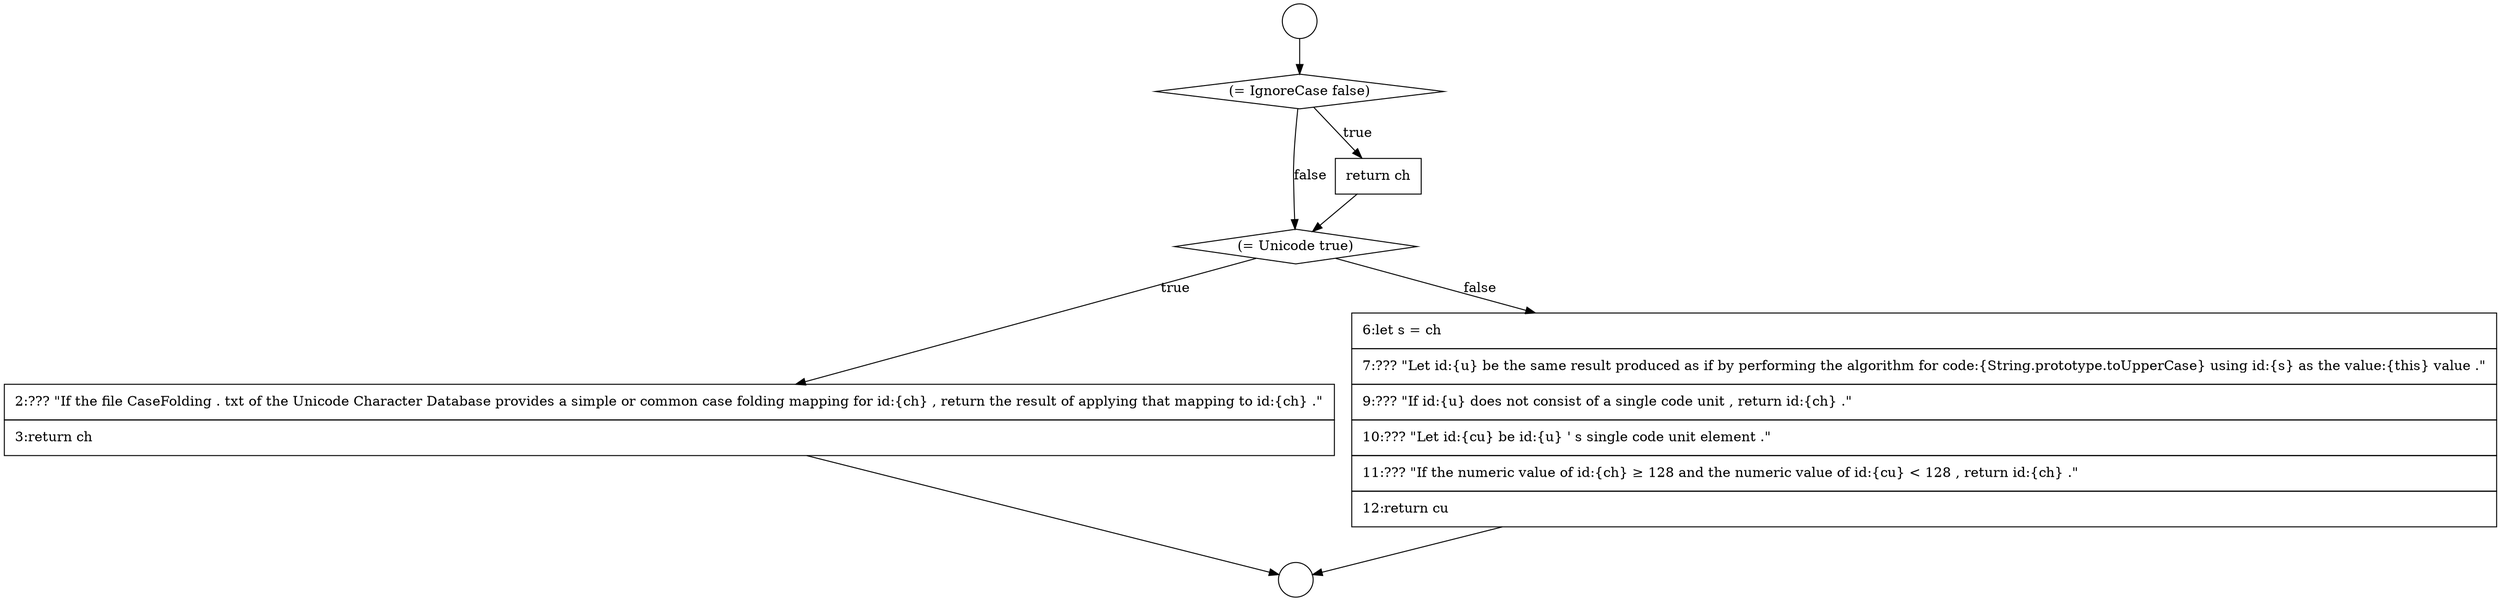 digraph {
  node13525 [shape=circle label=" " color="black" fillcolor="white" style=filled]
  node13526 [shape=circle label=" " color="black" fillcolor="white" style=filled]
  node13530 [shape=none, margin=0, label=<<font color="black">
    <table border="0" cellborder="1" cellspacing="0" cellpadding="10">
      <tr><td align="left">2:??? &quot;If the file CaseFolding . txt of the Unicode Character Database provides a simple or common case folding mapping for id:{ch} , return the result of applying that mapping to id:{ch} .&quot;</td></tr>
      <tr><td align="left">3:return ch</td></tr>
    </table>
  </font>> color="black" fillcolor="white" style=filled]
  node13527 [shape=diamond, label=<<font color="black">(= IgnoreCase false)</font>> color="black" fillcolor="white" style=filled]
  node13531 [shape=none, margin=0, label=<<font color="black">
    <table border="0" cellborder="1" cellspacing="0" cellpadding="10">
      <tr><td align="left">6:let s = ch</td></tr>
      <tr><td align="left">7:??? &quot;Let id:{u} be the same result produced as if by performing the algorithm for code:{String.prototype.toUpperCase} using id:{s} as the value:{this} value .&quot;</td></tr>
      <tr><td align="left">9:??? &quot;If id:{u} does not consist of a single code unit , return id:{ch} .&quot;</td></tr>
      <tr><td align="left">10:??? &quot;Let id:{cu} be id:{u} ' s single code unit element .&quot;</td></tr>
      <tr><td align="left">11:??? &quot;If the numeric value of id:{ch} &ge; 128 and the numeric value of id:{cu} &lt; 128 , return id:{ch} .&quot;</td></tr>
      <tr><td align="left">12:return cu</td></tr>
    </table>
  </font>> color="black" fillcolor="white" style=filled]
  node13529 [shape=diamond, label=<<font color="black">(= Unicode true)</font>> color="black" fillcolor="white" style=filled]
  node13528 [shape=none, margin=0, label=<<font color="black">
    <table border="0" cellborder="1" cellspacing="0" cellpadding="10">
      <tr><td align="left">return ch</td></tr>
    </table>
  </font>> color="black" fillcolor="white" style=filled]
  node13525 -> node13527 [ color="black"]
  node13530 -> node13526 [ color="black"]
  node13529 -> node13530 [label=<<font color="black">true</font>> color="black"]
  node13529 -> node13531 [label=<<font color="black">false</font>> color="black"]
  node13531 -> node13526 [ color="black"]
  node13527 -> node13528 [label=<<font color="black">true</font>> color="black"]
  node13527 -> node13529 [label=<<font color="black">false</font>> color="black"]
  node13528 -> node13529 [ color="black"]
}
